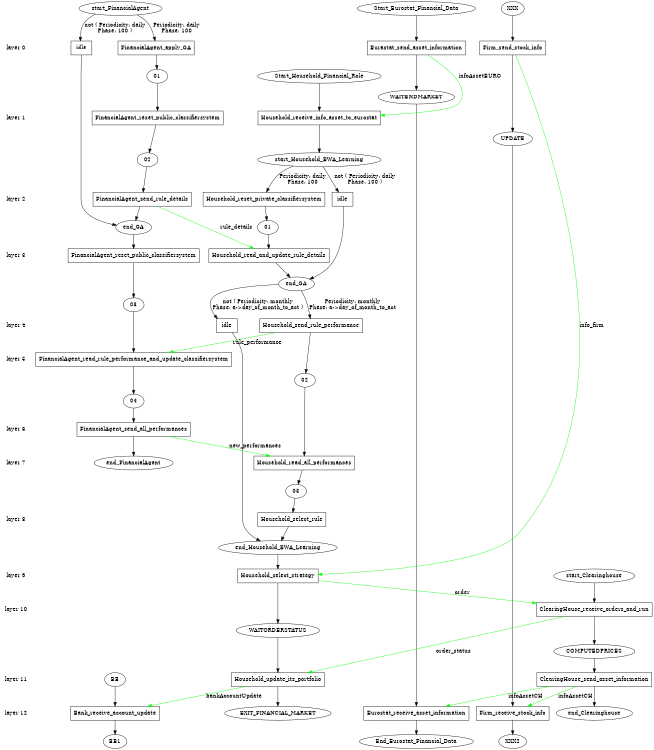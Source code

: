 digraph state_graph {
	rankdir=TB;
	size="8,5;"
	layer_0 [shape=plaintext, label="layer 0"];
	layer_1 [shape=plaintext, label="layer 1"];
	layer_0 -> layer_1 [style=invis];
	layer_2 [shape=plaintext, label="layer 2"];
	layer_1 -> layer_2 [style=invis];
	layer_3 [shape=plaintext, label="layer 3"];
	layer_2 -> layer_3 [style=invis];
	layer_4 [shape=plaintext, label="layer 4"];
	layer_3 -> layer_4 [style=invis];
	layer_5 [shape=plaintext, label="layer 5"];
	layer_4 -> layer_5 [style=invis];
	layer_6 [shape=plaintext, label="layer 6"];
	layer_5 -> layer_6 [style=invis];
	layer_7 [shape=plaintext, label="layer 7"];
	layer_6 -> layer_7 [style=invis];
	layer_8 [shape=plaintext, label="layer 8"];
	layer_7 -> layer_8 [style=invis];
	layer_9 [shape=plaintext, label="layer 9"];
	layer_8 -> layer_9 [style=invis];
	layer_10 [shape=plaintext, label="layer 10"];
	layer_9 -> layer_10 [style=invis];
	layer_11 [shape=plaintext, label="layer 11"];
	layer_10 -> layer_11 [style=invis];
	layer_12 [shape=plaintext, label="layer 12"];
	layer_11 -> layer_12 [style=invis];
	
	/* States */
	FinancialAgent_end_FinancialAgent [label = "end_FinancialAgent"]
	FinancialAgent_04 [label = "04"]
	FinancialAgent_03 [label = "03"]
	FinancialAgent_02 [label = "02"]
	FinancialAgent_01 [label = "01"]
	FinancialAgent_end_GA [label = "end_GA"]
	FinancialAgent_start_FinancialAgent [label = "start_FinancialAgent"]
	Household_03 [label = "03"]
	Household_02 [label = "02"]
	Household_01 [label = "01"]
	Household_end_GA [label = "end_GA"]
	Household_EXIT_FINANCIAL_MARKET [label = "EXIT_FINANCIAL_MARKET"]
	Household_WAITORDERSTATUS [label = "WAITORDERSTATUS"]
	Household_end_Household_EWA_Learning [label = "end_Household_EWA_Learning"]
	Household_start_Household_EWA_Learning [label = "start_Household_EWA_Learning"]
	Household_Start_Household_Financial_Role [label = "Start_Household_Financial_Role"]
	Eurostat_End_Eurostat_Financial_Data [label = "End_Eurostat_Financial_Data"]
	Eurostat_WAITENDMARKET [label = "WAITENDMARKET"]
	Eurostat_Start_Eurostat_Financial_Data [label = "Start_Eurostat_Financial_Data"]
	Clearinghouse_end_Clearinghouse [label = "end_Clearinghouse"]
	Clearinghouse_COMPUTEDPRICES [label = "COMPUTEDPRICES"]
	Clearinghouse_start_Clearinghouse [label = "start_Clearinghouse"]
	Bank_BB1 [label = "BB1"]
	Bank_BB [label = "BB"]
	Firm_XXX2 [label = "XXX2"]
	Firm_UPDATE [label = "UPDATE"]
	Firm_XXX [label = "XXX"]
	FinancialAgent_idle_start_FinancialAgent_end_GA [label = "idle", shape = rect]
	FinancialAgent_FinancialAgent_apply_GA_start_FinancialAgent_01 [label = "FinancialAgent_apply_GA", shape = rect]
	FinancialAgent_FinancialAgent_reset_public_classifiersystem_01_02 [label = "FinancialAgent_reset_public_classifiersystem", shape = rect]
	FinancialAgent_FinancialAgent_send_rule_details_02_end_GA [label = "FinancialAgent_send_rule_details", shape = rect]
	FinancialAgent_FinancialAgent_reset_public_classifiersystem_end_GA_03 [label = "FinancialAgent_reset_public_classifiersystem", shape = rect]
	FinancialAgent_FinancialAgent_read_rule_performance_and_update_classifiersystem_03_04 [label = "FinancialAgent_read_rule_performance_and_update_classifiersystem", shape = rect]
	FinancialAgent_FinancialAgent_send_all_performances_04_end_FinancialAgent [label = "FinancialAgent_send_all_performances", shape = rect]
	Household_Household_receive_info_asset_to_eurostat_Start_Household_Financial_Role_start_Household_EWA_Learning [label = "Household_receive_info_asset_to_eurostat", shape = rect]
	Household_Household_select_strategy_end_Household_EWA_Learning_WAITORDERSTATUS [label = "Household_select_strategy", shape = rect]
	Household_Household_update_its_portfolio_WAITORDERSTATUS_EXIT_FINANCIAL_MARKET [label = "Household_update_its_portfolio", shape = rect]
	Household_idle_start_Household_EWA_Learning_end_GA [label = "idle", shape = rect]
	Household_Household_reset_private_classifiersystem_start_Household_EWA_Learning_01 [label = "Household_reset_private_classifiersystem", shape = rect]
	Household_Household_read_and_update_rule_details_01_end_GA [label = "Household_read_and_update_rule_details", shape = rect]
	Household_idle_end_GA_end_Household_EWA_Learning [label = "idle", shape = rect]
	Household_Household_send_rule_performance_end_GA_02 [label = "Household_send_rule_performance", shape = rect]
	Household_Household_read_all_performances_02_03 [label = "Household_read_all_performances", shape = rect]
	Household_Household_select_rule_03_end_Household_EWA_Learning [label = "Household_select_rule", shape = rect]
	Eurostat_Eurastat_send_asset_information_Start_Eurostat_Financial_Data_WAITENDMARKET [label = "Eurastat_send_asset_information", shape = rect]
	Eurostat_Eurostat_receive_asset_information_WAITENDMARKET_End_Eurostat_Financial_Data [label = "Eurostat_receive_asset_information", shape = rect]
	Clearinghouse_ClearingHouse_receive_orders_and_run_start_Clearinghouse_COMPUTEDPRICES [label = "ClearingHouse_receive_orders_and_run", shape = rect]
	Clearinghouse_ClearingHouse_send_asset_information_COMPUTEDPRICES_end_Clearinghouse [label = "ClearingHouse_send_asset_information", shape = rect]
	Bank_Bank_receive_account_update_BB_BB1 [label = "Bank_receive_account_update", shape = rect]
	Firm_Firm_send_stock_info_XXX_UPDATE [label = "Firm_send_stock_info", shape = rect]
	Firm_Firm_receive_stock_info_UPDATE_XXX2 [label = "Firm_receive_stock_info", shape = rect]
	
	/* Transitions */
	FinancialAgent_start_FinancialAgent -> FinancialAgent_idle_start_FinancialAgent_end_GA [ label = "not ( Periodicity: daily\nPhase: 100 )"];
	FinancialAgent_idle_start_FinancialAgent_end_GA -> FinancialAgent_end_GA;
	FinancialAgent_start_FinancialAgent -> FinancialAgent_FinancialAgent_apply_GA_start_FinancialAgent_01 [ label = "Periodicity: daily\nPhase: 100"];
	FinancialAgent_FinancialAgent_apply_GA_start_FinancialAgent_01 -> FinancialAgent_01;
	FinancialAgent_01 -> FinancialAgent_FinancialAgent_reset_public_classifiersystem_01_02;
	FinancialAgent_FinancialAgent_reset_public_classifiersystem_01_02 -> FinancialAgent_02;
	FinancialAgent_02 -> FinancialAgent_FinancialAgent_send_rule_details_02_end_GA;
	FinancialAgent_FinancialAgent_send_rule_details_02_end_GA -> FinancialAgent_end_GA;
	FinancialAgent_end_GA -> FinancialAgent_FinancialAgent_reset_public_classifiersystem_end_GA_03;
	FinancialAgent_FinancialAgent_reset_public_classifiersystem_end_GA_03 -> FinancialAgent_03;
	FinancialAgent_03 -> FinancialAgent_FinancialAgent_read_rule_performance_and_update_classifiersystem_03_04;
	FinancialAgent_FinancialAgent_read_rule_performance_and_update_classifiersystem_03_04 -> FinancialAgent_04;
	FinancialAgent_04 -> FinancialAgent_FinancialAgent_send_all_performances_04_end_FinancialAgent;
	FinancialAgent_FinancialAgent_send_all_performances_04_end_FinancialAgent -> FinancialAgent_end_FinancialAgent;
	Household_Start_Household_Financial_Role -> Household_Household_receive_info_asset_to_eurostat_Start_Household_Financial_Role_start_Household_EWA_Learning;
	Household_Household_receive_info_asset_to_eurostat_Start_Household_Financial_Role_start_Household_EWA_Learning -> Household_start_Household_EWA_Learning;
	Household_end_Household_EWA_Learning -> Household_Household_select_strategy_end_Household_EWA_Learning_WAITORDERSTATUS;
	Household_Household_select_strategy_end_Household_EWA_Learning_WAITORDERSTATUS -> Household_WAITORDERSTATUS;
	Household_WAITORDERSTATUS -> Household_Household_update_its_portfolio_WAITORDERSTATUS_EXIT_FINANCIAL_MARKET;
	Household_Household_update_its_portfolio_WAITORDERSTATUS_EXIT_FINANCIAL_MARKET -> Household_EXIT_FINANCIAL_MARKET;
	Household_start_Household_EWA_Learning -> Household_idle_start_Household_EWA_Learning_end_GA [ label = "not ( Periodicity: daily\nPhase: 100 )"];
	Household_idle_start_Household_EWA_Learning_end_GA -> Household_end_GA;
	Household_start_Household_EWA_Learning -> Household_Household_reset_private_classifiersystem_start_Household_EWA_Learning_01 [ label = "Periodicity: daily\nPhase: 100"];
	Household_Household_reset_private_classifiersystem_start_Household_EWA_Learning_01 -> Household_01;
	Household_01 -> Household_Household_read_and_update_rule_details_01_end_GA;
	Household_Household_read_and_update_rule_details_01_end_GA -> Household_end_GA;
	Household_end_GA -> Household_idle_end_GA_end_Household_EWA_Learning [ label = "not ( Periodicity: monthly\nPhase: a->day_of_month_to_act )"];
	Household_idle_end_GA_end_Household_EWA_Learning -> Household_end_Household_EWA_Learning;
	Household_end_GA -> Household_Household_send_rule_performance_end_GA_02 [ label = "Periodicity: monthly\nPhase: a->day_of_month_to_act"];
	Household_Household_send_rule_performance_end_GA_02 -> Household_02;
	Household_02 -> Household_Household_read_all_performances_02_03;
	Household_Household_read_all_performances_02_03 -> Household_03;
	Household_03 -> Household_Household_select_rule_03_end_Household_EWA_Learning;
	Household_Household_select_rule_03_end_Household_EWA_Learning -> Household_end_Household_EWA_Learning;
	Eurostat_Start_Eurostat_Financial_Data -> Eurostat_Eurastat_send_asset_information_Start_Eurostat_Financial_Data_WAITENDMARKET;
	Eurostat_Eurastat_send_asset_information_Start_Eurostat_Financial_Data_WAITENDMARKET -> Eurostat_WAITENDMARKET;
	Eurostat_WAITENDMARKET -> Eurostat_Eurostat_receive_asset_information_WAITENDMARKET_End_Eurostat_Financial_Data;
	Eurostat_Eurostat_receive_asset_information_WAITENDMARKET_End_Eurostat_Financial_Data -> Eurostat_End_Eurostat_Financial_Data;
	Clearinghouse_start_Clearinghouse -> Clearinghouse_ClearingHouse_receive_orders_and_run_start_Clearinghouse_COMPUTEDPRICES;
	Clearinghouse_ClearingHouse_receive_orders_and_run_start_Clearinghouse_COMPUTEDPRICES -> Clearinghouse_COMPUTEDPRICES;
	Clearinghouse_COMPUTEDPRICES -> Clearinghouse_ClearingHouse_send_asset_information_COMPUTEDPRICES_end_Clearinghouse;
	Clearinghouse_ClearingHouse_send_asset_information_COMPUTEDPRICES_end_Clearinghouse -> Clearinghouse_end_Clearinghouse;
	Bank_BB -> Bank_Bank_receive_account_update_BB_BB1;
	Bank_Bank_receive_account_update_BB_BB1 -> Bank_BB1;
	Firm_XXX -> Firm_Firm_send_stock_info_XXX_UPDATE;
	Firm_Firm_send_stock_info_XXX_UPDATE -> Firm_UPDATE;
	Firm_UPDATE -> Firm_Firm_receive_stock_info_UPDATE_XXX2;
	Firm_Firm_receive_stock_info_UPDATE_XXX2 -> Firm_XXX2;
	
	/* Communications */
	Clearinghouse_ClearingHouse_send_asset_information_COMPUTEDPRICES_end_Clearinghouse -> Firm_Firm_receive_stock_info_UPDATE_XXX2 [ label = "infoAssetCH" color="#00ff00" constraint=false];
	Household_Household_update_its_portfolio_WAITORDERSTATUS_EXIT_FINANCIAL_MARKET -> Bank_Bank_receive_account_update_BB_BB1 [ label = "bankAccountUpdate" color="#00ff00" constraint=false];
	Household_Household_select_strategy_end_Household_EWA_Learning_WAITORDERSTATUS -> Clearinghouse_ClearingHouse_receive_orders_and_run_start_Clearinghouse_COMPUTEDPRICES [ label = "order" color="#00ff00" constraint=false];
	Clearinghouse_ClearingHouse_send_asset_information_COMPUTEDPRICES_end_Clearinghouse -> Eurostat_Eurostat_receive_asset_information_WAITENDMARKET_End_Eurostat_Financial_Data [ label = "infoAssetCH" color="#00ff00" constraint=false];
	FinancialAgent_FinancialAgent_send_all_performances_04_end_FinancialAgent -> Household_Household_read_all_performances_02_03 [ label = "new_performances" color="#00ff00" constraint=false];
	FinancialAgent_FinancialAgent_send_rule_details_02_end_GA -> Household_Household_read_and_update_rule_details_01_end_GA [ label = "rule_details" color="#00ff00" constraint=false];
	Clearinghouse_ClearingHouse_receive_orders_and_run_start_Clearinghouse_COMPUTEDPRICES -> Household_Household_update_its_portfolio_WAITORDERSTATUS_EXIT_FINANCIAL_MARKET [ label = "order_status" color="#00ff00" constraint=false];
	Firm_Firm_send_stock_info_XXX_UPDATE -> Household_Household_select_strategy_end_Household_EWA_Learning_WAITORDERSTATUS [ label = "info_firm" color="#00ff00" constraint=false];
	Eurostat_Eurastat_send_asset_information_Start_Eurostat_Financial_Data_WAITENDMARKET -> Household_Household_receive_info_asset_to_eurostat_Start_Household_Financial_Role_start_Household_EWA_Learning [ label = "infoAssetEURO" color="#00ff00" constraint=false];
	Household_Household_send_rule_performance_end_GA_02 -> FinancialAgent_FinancialAgent_read_rule_performance_and_update_classifiersystem_03_04 [ label = "rule_performance" color="#00ff00" constraint=false];
	{ rank=same; layer_0;  FinancialAgent_idle_start_FinancialAgent_end_GA;  FinancialAgent_FinancialAgent_apply_GA_start_FinancialAgent_01;  Eurostat_Eurastat_send_asset_information_Start_Eurostat_Financial_Data_WAITENDMARKET;  Firm_Firm_send_stock_info_XXX_UPDATE; }
	{ rank=same; layer_1;  FinancialAgent_FinancialAgent_reset_public_classifiersystem_01_02;  Household_Household_receive_info_asset_to_eurostat_Start_Household_Financial_Role_start_Household_EWA_Learning; }
	{ rank=same; layer_2;  FinancialAgent_FinancialAgent_send_rule_details_02_end_GA;  Household_idle_start_Household_EWA_Learning_end_GA;  Household_Household_reset_private_classifiersystem_start_Household_EWA_Learning_01; }
	{ rank=same; layer_3;  FinancialAgent_FinancialAgent_reset_public_classifiersystem_end_GA_03;  Household_Household_read_and_update_rule_details_01_end_GA; }
	{ rank=same; layer_4;  Household_idle_end_GA_end_Household_EWA_Learning;  Household_Household_send_rule_performance_end_GA_02; }
	{ rank=same; layer_5;  FinancialAgent_FinancialAgent_read_rule_performance_and_update_classifiersystem_03_04; }
	{ rank=same; layer_6;  FinancialAgent_FinancialAgent_send_all_performances_04_end_FinancialAgent; }
	{ rank=same; layer_7;  Household_Household_read_all_performances_02_03; }
	{ rank=same; layer_8;  Household_Household_select_rule_03_end_Household_EWA_Learning; }
	{ rank=same; layer_9;  Household_Household_select_strategy_end_Household_EWA_Learning_WAITORDERSTATUS; }
	{ rank=same; layer_10;  Clearinghouse_ClearingHouse_receive_orders_and_run_start_Clearinghouse_COMPUTEDPRICES; }
	{ rank=same; layer_11;  Household_Household_update_its_portfolio_WAITORDERSTATUS_EXIT_FINANCIAL_MARKET;  Clearinghouse_ClearingHouse_send_asset_information_COMPUTEDPRICES_end_Clearinghouse; }
	{ rank=same; layer_12;  Eurostat_Eurostat_receive_asset_information_WAITENDMARKET_End_Eurostat_Financial_Data;  Bank_Bank_receive_account_update_BB_BB1;  Firm_Firm_receive_stock_info_UPDATE_XXX2; }
}